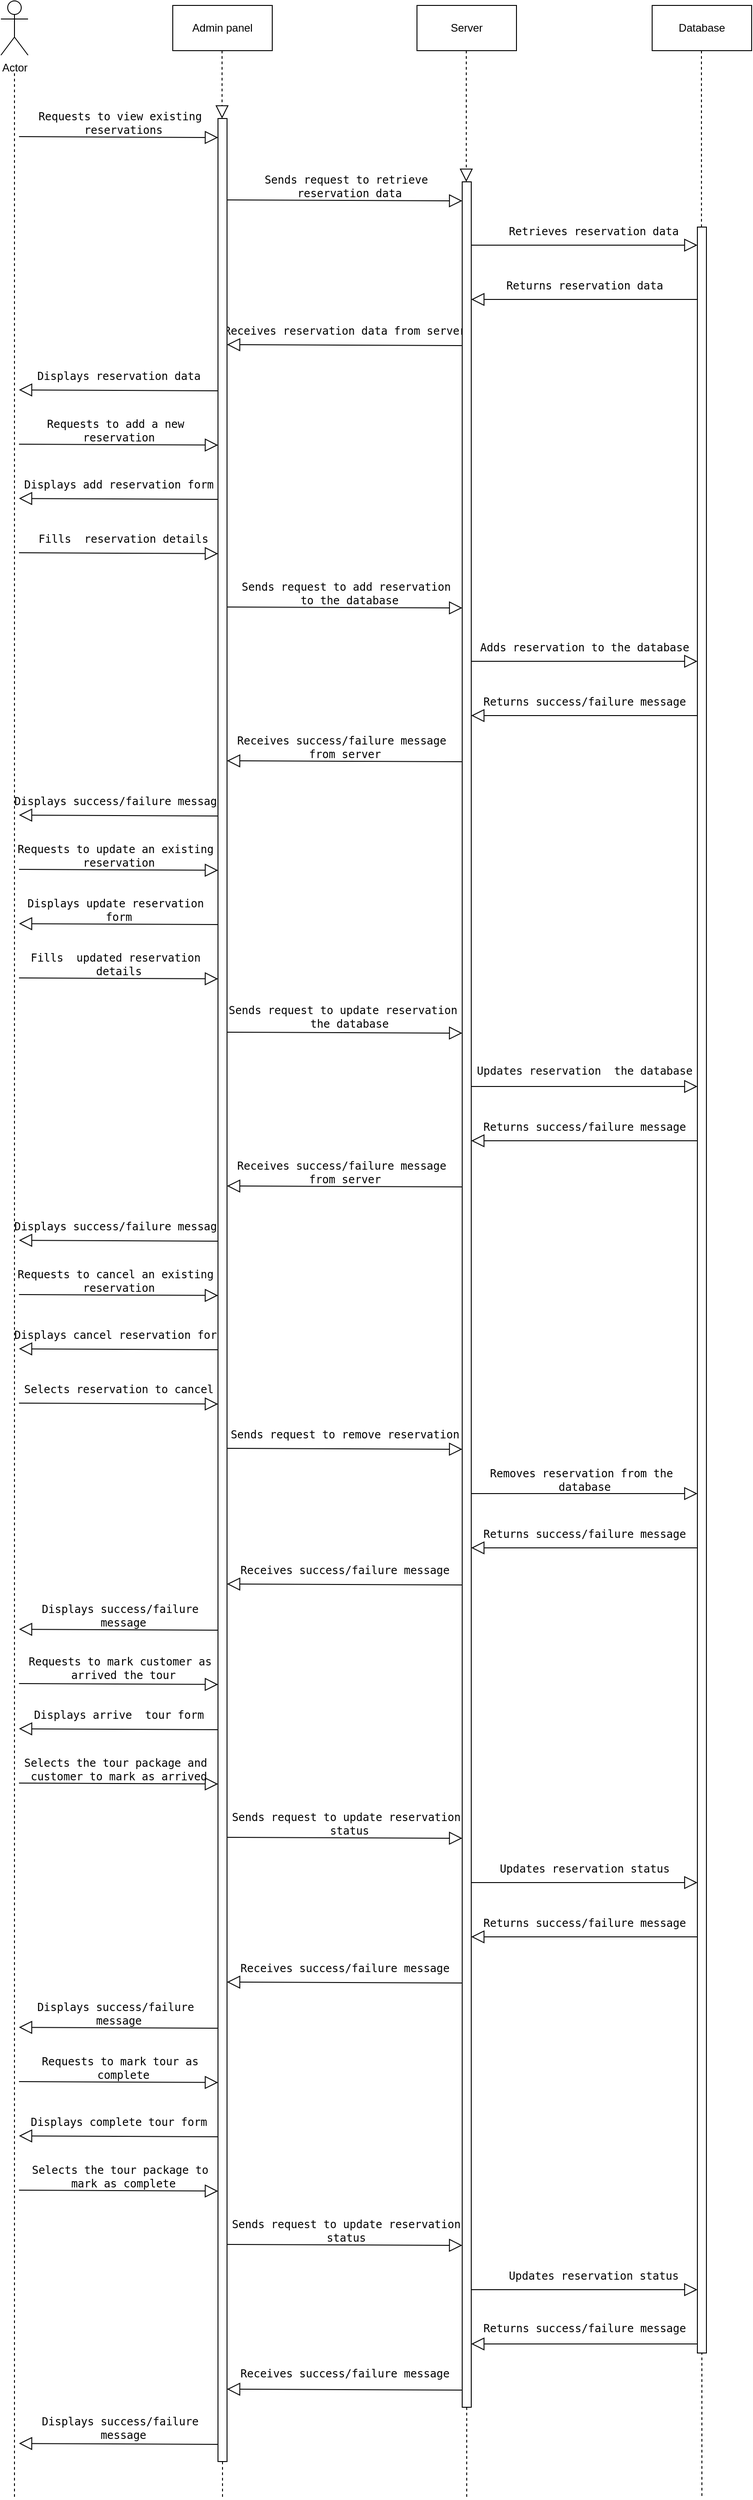 <mxfile version="21.3.0" type="github">
  <diagram name="Page-1" id="wvLXWumKVrcKkqjxwU6J">
    <mxGraphModel dx="954" dy="556" grid="1" gridSize="10" guides="1" tooltips="1" connect="1" arrows="1" fold="1" page="1" pageScale="1" pageWidth="1100" pageHeight="1700" math="0" shadow="0">
      <root>
        <mxCell id="0" />
        <mxCell id="1" parent="0" />
        <mxCell id="BSxhdLfIgos4IuO5vGoB-1" value="Actor" style="shape=umlActor;verticalLabelPosition=bottom;verticalAlign=top;html=1;outlineConnect=0;" vertex="1" parent="1">
          <mxGeometry x="90" y="40" width="30" height="60" as="geometry" />
        </mxCell>
        <mxCell id="BSxhdLfIgos4IuO5vGoB-2" value="Server" style="html=1;whiteSpace=wrap;" vertex="1" parent="1">
          <mxGeometry x="550" y="45" width="110" height="50" as="geometry" />
        </mxCell>
        <mxCell id="BSxhdLfIgos4IuO5vGoB-3" value="Admin panel" style="html=1;whiteSpace=wrap;" vertex="1" parent="1">
          <mxGeometry x="280" y="45" width="110" height="50" as="geometry" />
        </mxCell>
        <mxCell id="BSxhdLfIgos4IuO5vGoB-4" value="Database" style="html=1;whiteSpace=wrap;" vertex="1" parent="1">
          <mxGeometry x="810" y="45" width="110" height="50" as="geometry" />
        </mxCell>
        <mxCell id="BSxhdLfIgos4IuO5vGoB-5" value="" style="endArrow=none;dashed=1;endFill=0;endSize=12;html=1;rounded=0;" edge="1" parent="1">
          <mxGeometry width="160" relative="1" as="geometry">
            <mxPoint x="105" y="120" as="sourcePoint" />
            <mxPoint x="105" y="2800" as="targetPoint" />
          </mxGeometry>
        </mxCell>
        <mxCell id="BSxhdLfIgos4IuO5vGoB-6" value="" style="endArrow=none;dashed=1;endFill=0;endSize=12;html=1;rounded=0;" edge="1" parent="1" source="BSxhdLfIgos4IuO5vGoB-105">
          <mxGeometry width="160" relative="1" as="geometry">
            <mxPoint x="334.5" y="95" as="sourcePoint" />
            <mxPoint x="335" y="2800" as="targetPoint" />
          </mxGeometry>
        </mxCell>
        <mxCell id="BSxhdLfIgos4IuO5vGoB-7" value="" style="endArrow=none;dashed=1;endFill=0;endSize=12;html=1;rounded=0;" edge="1" parent="1" source="BSxhdLfIgos4IuO5vGoB-107">
          <mxGeometry width="160" relative="1" as="geometry">
            <mxPoint x="604.5" y="95" as="sourcePoint" />
            <mxPoint x="605" y="2800" as="targetPoint" />
          </mxGeometry>
        </mxCell>
        <mxCell id="BSxhdLfIgos4IuO5vGoB-8" value="" style="endArrow=none;dashed=1;endFill=0;endSize=12;html=1;rounded=0;" edge="1" parent="1">
          <mxGeometry width="160" relative="1" as="geometry">
            <mxPoint x="864.5" y="95" as="sourcePoint" />
            <mxPoint x="865" y="2800" as="targetPoint" />
          </mxGeometry>
        </mxCell>
        <mxCell id="BSxhdLfIgos4IuO5vGoB-9" value="&lt;pre&gt;&lt;code class=&quot;!whitespace-pre hljs language-shell&quot;&gt;Requests to view existing &lt;br&gt;reservations&lt;/code&gt;&lt;/pre&gt;" style="text;html=1;align=center;verticalAlign=middle;resizable=0;points=[];autosize=1;strokeColor=none;fillColor=none;" vertex="1" parent="1">
          <mxGeometry x="120" y="140" width="210" height="70" as="geometry" />
        </mxCell>
        <mxCell id="BSxhdLfIgos4IuO5vGoB-10" value="&lt;pre&gt;&lt;code class=&quot;!whitespace-pre hljs language-shell&quot;&gt;Sends request to retrieve &lt;br&gt;reservation data&lt;/code&gt;&lt;/pre&gt;" style="text;html=1;align=center;verticalAlign=middle;resizable=0;points=[];autosize=1;strokeColor=none;fillColor=none;" vertex="1" parent="1">
          <mxGeometry x="370" y="210" width="210" height="70" as="geometry" />
        </mxCell>
        <mxCell id="BSxhdLfIgos4IuO5vGoB-11" value="&lt;pre&gt;&lt;code class=&quot;!whitespace-pre hljs language-shell&quot;&gt;Retrieves reservation data&lt;/code&gt;&lt;/pre&gt;" style="text;html=1;align=center;verticalAlign=middle;resizable=0;points=[];autosize=1;strokeColor=none;fillColor=none;" vertex="1" parent="1">
          <mxGeometry x="640" y="270" width="210" height="50" as="geometry" />
        </mxCell>
        <mxCell id="BSxhdLfIgos4IuO5vGoB-12" value="&lt;pre&gt;&lt;code class=&quot;!whitespace-pre hljs language-shell&quot;&gt;Returns reservation data&lt;/code&gt;&lt;/pre&gt;" style="text;html=1;align=center;verticalAlign=middle;resizable=0;points=[];autosize=1;strokeColor=none;fillColor=none;" vertex="1" parent="1">
          <mxGeometry x="640" y="330" width="190" height="50" as="geometry" />
        </mxCell>
        <mxCell id="BSxhdLfIgos4IuO5vGoB-13" value="&lt;pre&gt;&lt;code class=&quot;!whitespace-pre hljs language-shell&quot;&gt;Receives reservation data from server&lt;/code&gt;&lt;/pre&gt;" style="text;html=1;align=center;verticalAlign=middle;resizable=0;points=[];autosize=1;strokeColor=none;fillColor=none;" vertex="1" parent="1">
          <mxGeometry x="330" y="380" width="280" height="50" as="geometry" />
        </mxCell>
        <mxCell id="BSxhdLfIgos4IuO5vGoB-14" value="&lt;pre&gt;&lt;code class=&quot;!whitespace-pre hljs language-shell&quot;&gt;Displays reservation data&lt;/code&gt;&lt;/pre&gt;" style="text;html=1;align=center;verticalAlign=middle;resizable=0;points=[];autosize=1;strokeColor=none;fillColor=none;" vertex="1" parent="1">
          <mxGeometry x="120" y="430" width="200" height="50" as="geometry" />
        </mxCell>
        <mxCell id="BSxhdLfIgos4IuO5vGoB-15" value="&lt;pre&gt;&lt;code class=&quot;!whitespace-pre hljs language-shell&quot;&gt;Requests to add a new &lt;br&gt;reservation&lt;/code&gt;&lt;/pre&gt;" style="text;html=1;align=center;verticalAlign=middle;resizable=0;points=[];autosize=1;strokeColor=none;fillColor=none;" vertex="1" parent="1">
          <mxGeometry x="130" y="480" width="180" height="70" as="geometry" />
        </mxCell>
        <mxCell id="BSxhdLfIgos4IuO5vGoB-16" value="&lt;pre&gt;&lt;code class=&quot;!whitespace-pre hljs language-shell&quot;&gt;Displays add reservation form&lt;/code&gt;&lt;/pre&gt;" style="text;html=1;align=center;verticalAlign=middle;resizable=0;points=[];autosize=1;strokeColor=none;fillColor=none;" vertex="1" parent="1">
          <mxGeometry x="105" y="550" width="230" height="50" as="geometry" />
        </mxCell>
        <mxCell id="BSxhdLfIgos4IuO5vGoB-17" value="&lt;pre&gt;&lt;code class=&quot;!whitespace-pre hljs language-shell&quot;&gt;Fills  reservation details&lt;span class=&quot;bash&quot;&gt;&lt;/span&gt;&lt;/code&gt;&lt;/pre&gt;" style="text;html=1;align=center;verticalAlign=middle;resizable=0;points=[];autosize=1;strokeColor=none;fillColor=none;" vertex="1" parent="1">
          <mxGeometry x="120" y="610" width="210" height="50" as="geometry" />
        </mxCell>
        <mxCell id="BSxhdLfIgos4IuO5vGoB-18" value="&lt;pre&gt;&lt;code class=&quot;!whitespace-pre hljs language-shell&quot;&gt;Sends request to add reservation &lt;br&gt;to the database&lt;/code&gt;&lt;/pre&gt;" style="text;html=1;align=center;verticalAlign=middle;resizable=0;points=[];autosize=1;strokeColor=none;fillColor=none;" vertex="1" parent="1">
          <mxGeometry x="350" y="660" width="250" height="70" as="geometry" />
        </mxCell>
        <mxCell id="BSxhdLfIgos4IuO5vGoB-19" value="&lt;pre&gt;&lt;code class=&quot;!whitespace-pre hljs language-shell&quot;&gt;Adds reservation to the database&lt;/code&gt;&lt;/pre&gt;" style="text;html=1;align=center;verticalAlign=middle;resizable=0;points=[];autosize=1;strokeColor=none;fillColor=none;" vertex="1" parent="1">
          <mxGeometry x="610" y="730" width="250" height="50" as="geometry" />
        </mxCell>
        <mxCell id="BSxhdLfIgos4IuO5vGoB-20" value="&lt;pre&gt;&lt;code class=&quot;!whitespace-pre hljs language-shell&quot;&gt;Returns success/failure message&lt;/code&gt;&lt;/pre&gt;" style="text;html=1;align=center;verticalAlign=middle;resizable=0;points=[];autosize=1;strokeColor=none;fillColor=none;" vertex="1" parent="1">
          <mxGeometry x="615" y="790" width="240" height="50" as="geometry" />
        </mxCell>
        <mxCell id="BSxhdLfIgos4IuO5vGoB-21" value="&lt;pre&gt;&lt;code class=&quot;!whitespace-pre hljs language-shell&quot;&gt;Receives success/failure message &lt;br&gt;from server&lt;/code&gt;&lt;/pre&gt;" style="text;html=1;align=center;verticalAlign=middle;resizable=0;points=[];autosize=1;strokeColor=none;fillColor=none;" vertex="1" parent="1">
          <mxGeometry x="345" y="830" width="250" height="70" as="geometry" />
        </mxCell>
        <mxCell id="BSxhdLfIgos4IuO5vGoB-22" value="&lt;pre&gt;&lt;code class=&quot;!whitespace-pre hljs language-shell&quot;&gt;Displays success/failure message&lt;/code&gt;&lt;/pre&gt;" style="text;html=1;align=center;verticalAlign=middle;resizable=0;points=[];autosize=1;strokeColor=none;fillColor=none;" vertex="1" parent="1">
          <mxGeometry x="95" y="900" width="250" height="50" as="geometry" />
        </mxCell>
        <mxCell id="BSxhdLfIgos4IuO5vGoB-23" value="&lt;pre&gt;&lt;code class=&quot;!whitespace-pre hljs language-shell&quot;&gt;Requests to update an existing &lt;br&gt;reservation&lt;/code&gt;&lt;/pre&gt;" style="text;html=1;align=center;verticalAlign=middle;resizable=0;points=[];autosize=1;strokeColor=none;fillColor=none;" vertex="1" parent="1">
          <mxGeometry x="100" y="950" width="240" height="70" as="geometry" />
        </mxCell>
        <mxCell id="BSxhdLfIgos4IuO5vGoB-24" value="&lt;pre&gt;&lt;code class=&quot;!whitespace-pre hljs language-shell&quot;&gt;Displays update reservation &lt;br&gt;form&lt;/code&gt;&lt;/pre&gt;" style="text;html=1;align=center;verticalAlign=middle;resizable=0;points=[];autosize=1;strokeColor=none;fillColor=none;" vertex="1" parent="1">
          <mxGeometry x="110" y="1010" width="220" height="70" as="geometry" />
        </mxCell>
        <mxCell id="BSxhdLfIgos4IuO5vGoB-25" value="&lt;pre&gt;&lt;code class=&quot;!whitespace-pre hljs language-shell&quot;&gt;Fills  updated reservation &lt;br&gt;details&lt;span class=&quot;bash&quot;&gt;&lt;/span&gt;&lt;/code&gt;&lt;/pre&gt;" style="text;html=1;align=center;verticalAlign=middle;resizable=0;points=[];autosize=1;strokeColor=none;fillColor=none;" vertex="1" parent="1">
          <mxGeometry x="115" y="1070" width="210" height="70" as="geometry" />
        </mxCell>
        <mxCell id="BSxhdLfIgos4IuO5vGoB-26" value="&lt;pre&gt;&lt;code class=&quot;!whitespace-pre hljs language-shell&quot;&gt;Sends request to update reservation  &lt;br&gt;the database&lt;span class=&quot;bash&quot;&gt;&lt;/span&gt;&lt;/code&gt;&lt;/pre&gt;" style="text;html=1;align=center;verticalAlign=middle;resizable=0;points=[];autosize=1;strokeColor=none;fillColor=none;" vertex="1" parent="1">
          <mxGeometry x="335" y="1128" width="280" height="70" as="geometry" />
        </mxCell>
        <mxCell id="BSxhdLfIgos4IuO5vGoB-27" value="&lt;pre&gt;&lt;code class=&quot;!whitespace-pre hljs language-shell&quot;&gt;Updates reservation  the database&lt;span class=&quot;bash&quot;&gt;&lt;/span&gt;&lt;/code&gt;&lt;/pre&gt;" style="text;html=1;align=center;verticalAlign=middle;resizable=0;points=[];autosize=1;strokeColor=none;fillColor=none;" vertex="1" parent="1">
          <mxGeometry x="610" y="1198" width="250" height="50" as="geometry" />
        </mxCell>
        <mxCell id="BSxhdLfIgos4IuO5vGoB-28" value="&lt;pre&gt;&lt;code class=&quot;!whitespace-pre hljs language-shell&quot;&gt;Returns success/failure message&lt;/code&gt;&lt;/pre&gt;" style="text;html=1;align=center;verticalAlign=middle;resizable=0;points=[];autosize=1;strokeColor=none;fillColor=none;" vertex="1" parent="1">
          <mxGeometry x="615" y="1260" width="240" height="50" as="geometry" />
        </mxCell>
        <mxCell id="BSxhdLfIgos4IuO5vGoB-29" value="&lt;pre&gt;&lt;code class=&quot;!whitespace-pre hljs language-shell&quot;&gt;Receives success/failure message &lt;br&gt;from server&lt;/code&gt;&lt;/pre&gt;" style="text;html=1;align=center;verticalAlign=middle;resizable=0;points=[];autosize=1;strokeColor=none;fillColor=none;" vertex="1" parent="1">
          <mxGeometry x="345" y="1300" width="250" height="70" as="geometry" />
        </mxCell>
        <mxCell id="BSxhdLfIgos4IuO5vGoB-30" value="&lt;pre&gt;&lt;code class=&quot;!whitespace-pre hljs language-shell&quot;&gt;Displays success/failure message&lt;/code&gt;&lt;/pre&gt;" style="text;html=1;align=center;verticalAlign=middle;resizable=0;points=[];autosize=1;strokeColor=none;fillColor=none;" vertex="1" parent="1">
          <mxGeometry x="95" y="1370" width="250" height="50" as="geometry" />
        </mxCell>
        <mxCell id="BSxhdLfIgos4IuO5vGoB-31" value="&lt;pre&gt;&lt;code class=&quot;!whitespace-pre hljs language-shell&quot;&gt;Requests to cancel an existing &lt;br&gt;reservation&lt;/code&gt;&lt;/pre&gt;" style="text;html=1;align=center;verticalAlign=middle;resizable=0;points=[];autosize=1;strokeColor=none;fillColor=none;" vertex="1" parent="1">
          <mxGeometry x="100" y="1420" width="240" height="70" as="geometry" />
        </mxCell>
        <mxCell id="BSxhdLfIgos4IuO5vGoB-32" value="&lt;pre&gt;&lt;code class=&quot;!whitespace-pre hljs language-shell&quot;&gt;Displays cancel reservation form&lt;/code&gt;&lt;/pre&gt;" style="text;html=1;align=center;verticalAlign=middle;resizable=0;points=[];autosize=1;strokeColor=none;fillColor=none;" vertex="1" parent="1">
          <mxGeometry x="95" y="1490" width="250" height="50" as="geometry" />
        </mxCell>
        <mxCell id="BSxhdLfIgos4IuO5vGoB-33" value="&lt;pre&gt;&lt;code class=&quot;!whitespace-pre hljs language-shell&quot;&gt;Selects reservation to cancel&lt;/code&gt;&lt;/pre&gt;" style="text;html=1;align=center;verticalAlign=middle;resizable=0;points=[];autosize=1;strokeColor=none;fillColor=none;" vertex="1" parent="1">
          <mxGeometry x="105" y="1550" width="230" height="50" as="geometry" />
        </mxCell>
        <mxCell id="BSxhdLfIgos4IuO5vGoB-34" value="&lt;pre&gt;&lt;code class=&quot;!whitespace-pre hljs language-shell&quot;&gt;Sends request to remove reservation&lt;br&gt;&lt;/code&gt;&lt;/pre&gt;" style="text;html=1;align=center;verticalAlign=middle;resizable=0;points=[];autosize=1;strokeColor=none;fillColor=none;" vertex="1" parent="1">
          <mxGeometry x="335" y="1600" width="270" height="50" as="geometry" />
        </mxCell>
        <mxCell id="BSxhdLfIgos4IuO5vGoB-35" value="&lt;pre&gt;&lt;code class=&quot;!whitespace-pre hljs language-shell&quot;&gt;Removes reservation from the &lt;br&gt;database&lt;/code&gt;&lt;/pre&gt;" style="text;html=1;align=center;verticalAlign=middle;resizable=0;points=[];autosize=1;strokeColor=none;fillColor=none;" vertex="1" parent="1">
          <mxGeometry x="620" y="1640" width="230" height="70" as="geometry" />
        </mxCell>
        <mxCell id="BSxhdLfIgos4IuO5vGoB-36" value="&lt;pre&gt;&lt;code class=&quot;!whitespace-pre hljs language-shell&quot;&gt;Returns success/failure message&lt;/code&gt;&lt;/pre&gt;" style="text;html=1;align=center;verticalAlign=middle;resizable=0;points=[];autosize=1;strokeColor=none;fillColor=none;" vertex="1" parent="1">
          <mxGeometry x="615" y="1710" width="240" height="50" as="geometry" />
        </mxCell>
        <mxCell id="BSxhdLfIgos4IuO5vGoB-37" value="&lt;pre&gt;&lt;code class=&quot;!whitespace-pre hljs language-shell&quot;&gt;Receives success/failure message&lt;/code&gt;&lt;/pre&gt;" style="text;html=1;align=center;verticalAlign=middle;resizable=0;points=[];autosize=1;strokeColor=none;fillColor=none;" vertex="1" parent="1">
          <mxGeometry x="345" y="1750" width="250" height="50" as="geometry" />
        </mxCell>
        <mxCell id="BSxhdLfIgos4IuO5vGoB-38" value="&lt;pre&gt;&lt;code class=&quot;!whitespace-pre hljs language-shell&quot;&gt;Displays success/failure &lt;br&gt;message&lt;/code&gt;&lt;/pre&gt;" style="text;html=1;align=center;verticalAlign=middle;resizable=0;points=[];autosize=1;strokeColor=none;fillColor=none;" vertex="1" parent="1">
          <mxGeometry x="125" y="1790" width="200" height="70" as="geometry" />
        </mxCell>
        <mxCell id="BSxhdLfIgos4IuO5vGoB-39" value="&lt;pre&gt;&lt;code class=&quot;!whitespace-pre hljs language-shell&quot;&gt;Requests to mark customer as &lt;br&gt;arrived the tour&lt;span class=&quot;bash&quot;&gt;&lt;/span&gt;&lt;/code&gt;&lt;/pre&gt;" style="text;html=1;align=center;verticalAlign=middle;resizable=0;points=[];autosize=1;strokeColor=none;fillColor=none;" vertex="1" parent="1">
          <mxGeometry x="110" y="1848" width="230" height="70" as="geometry" />
        </mxCell>
        <mxCell id="BSxhdLfIgos4IuO5vGoB-40" value="&lt;pre&gt;&lt;code class=&quot;!whitespace-pre hljs language-shell&quot;&gt;Displays arrive  tour form&lt;span class=&quot;bash&quot;&gt;&lt;/span&gt;&lt;/code&gt;&lt;/pre&gt;" style="text;html=1;align=center;verticalAlign=middle;resizable=0;points=[];autosize=1;strokeColor=none;fillColor=none;" vertex="1" parent="1">
          <mxGeometry x="115" y="1910" width="210" height="50" as="geometry" />
        </mxCell>
        <mxCell id="BSxhdLfIgos4IuO5vGoB-41" value="&lt;pre&gt;&lt;code class=&quot;!whitespace-pre hljs language-shell&quot;&gt;Selects the tour package and &lt;br&gt;customer to mark as arrived&lt;/code&gt;&lt;/pre&gt;" style="text;html=1;align=center;verticalAlign=middle;resizable=0;points=[];autosize=1;strokeColor=none;fillColor=none;" vertex="1" parent="1">
          <mxGeometry x="105" y="1960" width="230" height="70" as="geometry" />
        </mxCell>
        <mxCell id="BSxhdLfIgos4IuO5vGoB-44" value="&lt;pre&gt;&lt;code class=&quot;!whitespace-pre hljs language-shell&quot;&gt;Sends request to update reservation &lt;br&gt;status&lt;/code&gt;&lt;/pre&gt;" style="text;html=1;align=center;verticalAlign=middle;resizable=0;points=[];autosize=1;strokeColor=none;fillColor=none;" vertex="1" parent="1">
          <mxGeometry x="335" y="2020" width="280" height="70" as="geometry" />
        </mxCell>
        <mxCell id="BSxhdLfIgos4IuO5vGoB-45" value="&lt;pre&gt;&lt;code class=&quot;!whitespace-pre hljs language-shell&quot;&gt;Updates reservation status&lt;span class=&quot;bash&quot;&gt;&lt;/span&gt;&lt;/code&gt;&lt;/pre&gt;" style="text;html=1;align=center;verticalAlign=middle;resizable=0;points=[];autosize=1;strokeColor=none;fillColor=none;" vertex="1" parent="1">
          <mxGeometry x="630" y="2080" width="210" height="50" as="geometry" />
        </mxCell>
        <mxCell id="BSxhdLfIgos4IuO5vGoB-46" value="&lt;pre&gt;&lt;code class=&quot;!whitespace-pre hljs language-shell&quot;&gt;Returns success/failure message&lt;/code&gt;&lt;/pre&gt;" style="text;html=1;align=center;verticalAlign=middle;resizable=0;points=[];autosize=1;strokeColor=none;fillColor=none;" vertex="1" parent="1">
          <mxGeometry x="615" y="2140" width="240" height="50" as="geometry" />
        </mxCell>
        <mxCell id="BSxhdLfIgos4IuO5vGoB-47" value="&lt;pre&gt;&lt;code class=&quot;!whitespace-pre hljs language-shell&quot;&gt;Receives success/failure message&lt;/code&gt;&lt;/pre&gt;" style="text;html=1;align=center;verticalAlign=middle;resizable=0;points=[];autosize=1;strokeColor=none;fillColor=none;" vertex="1" parent="1">
          <mxGeometry x="345" y="2190" width="250" height="50" as="geometry" />
        </mxCell>
        <mxCell id="BSxhdLfIgos4IuO5vGoB-48" value="&lt;pre&gt;&lt;code class=&quot;!whitespace-pre hljs language-shell&quot;&gt;Displays success/failure &lt;br&gt;message&lt;/code&gt;&lt;/pre&gt;" style="text;html=1;align=center;verticalAlign=middle;resizable=0;points=[];autosize=1;strokeColor=none;fillColor=none;" vertex="1" parent="1">
          <mxGeometry x="120" y="2230" width="200" height="70" as="geometry" />
        </mxCell>
        <mxCell id="BSxhdLfIgos4IuO5vGoB-49" value="&lt;pre&gt;&lt;code class=&quot;!whitespace-pre hljs language-shell&quot;&gt;Requests to mark tour as &lt;br&gt;complete&lt;/code&gt;&lt;/pre&gt;" style="text;html=1;align=center;verticalAlign=middle;resizable=0;points=[];autosize=1;strokeColor=none;fillColor=none;" vertex="1" parent="1">
          <mxGeometry x="125" y="2290" width="200" height="70" as="geometry" />
        </mxCell>
        <mxCell id="BSxhdLfIgos4IuO5vGoB-50" value="&lt;pre&gt;&lt;code class=&quot;!whitespace-pre hljs language-shell&quot;&gt;Displays complete tour form&lt;/code&gt;&lt;/pre&gt;" style="text;html=1;align=center;verticalAlign=middle;resizable=0;points=[];autosize=1;strokeColor=none;fillColor=none;" vertex="1" parent="1">
          <mxGeometry x="115" y="2360" width="210" height="50" as="geometry" />
        </mxCell>
        <mxCell id="BSxhdLfIgos4IuO5vGoB-51" value="&lt;pre&gt;&lt;code class=&quot;!whitespace-pre hljs language-shell&quot;&gt;Selects the tour package to &lt;br&gt;mark as complete&lt;/code&gt;&lt;/pre&gt;" style="text;html=1;align=center;verticalAlign=middle;resizable=0;points=[];autosize=1;strokeColor=none;fillColor=none;" vertex="1" parent="1">
          <mxGeometry x="115" y="2410" width="220" height="70" as="geometry" />
        </mxCell>
        <mxCell id="BSxhdLfIgos4IuO5vGoB-52" value="&lt;pre&gt;&lt;code class=&quot;!whitespace-pre hljs language-shell&quot;&gt;Sends request to update reservation &lt;br&gt;status &lt;span class=&quot;bash&quot;&gt;&lt;/span&gt;&lt;/code&gt;&lt;/pre&gt;" style="text;html=1;align=center;verticalAlign=middle;resizable=0;points=[];autosize=1;strokeColor=none;fillColor=none;" vertex="1" parent="1">
          <mxGeometry x="335" y="2470" width="280" height="70" as="geometry" />
        </mxCell>
        <mxCell id="BSxhdLfIgos4IuO5vGoB-53" value="&lt;pre&gt;&lt;code class=&quot;!whitespace-pre hljs language-shell&quot;&gt;Updates reservation status&lt;/code&gt;&lt;/pre&gt;" style="text;html=1;align=center;verticalAlign=middle;resizable=0;points=[];autosize=1;strokeColor=none;fillColor=none;" vertex="1" parent="1">
          <mxGeometry x="640" y="2530" width="210" height="50" as="geometry" />
        </mxCell>
        <mxCell id="BSxhdLfIgos4IuO5vGoB-54" value="&lt;pre&gt;&lt;code class=&quot;!whitespace-pre hljs language-shell&quot;&gt;Returns success/failure message&lt;/code&gt;&lt;/pre&gt;" style="text;html=1;align=center;verticalAlign=middle;resizable=0;points=[];autosize=1;strokeColor=none;fillColor=none;" vertex="1" parent="1">
          <mxGeometry x="615" y="2588" width="240" height="50" as="geometry" />
        </mxCell>
        <mxCell id="BSxhdLfIgos4IuO5vGoB-55" value="&lt;pre&gt;&lt;code class=&quot;!whitespace-pre hljs language-shell&quot;&gt;Receives success/failure message&lt;/code&gt;&lt;/pre&gt;" style="text;html=1;align=center;verticalAlign=middle;resizable=0;points=[];autosize=1;strokeColor=none;fillColor=none;" vertex="1" parent="1">
          <mxGeometry x="345" y="2638" width="250" height="50" as="geometry" />
        </mxCell>
        <mxCell id="BSxhdLfIgos4IuO5vGoB-56" value="&lt;pre&gt;&lt;code class=&quot;!whitespace-pre hljs language-shell&quot;&gt;Displays success/failure &lt;br&gt;message&lt;/code&gt;&lt;/pre&gt;" style="text;html=1;align=center;verticalAlign=middle;resizable=0;points=[];autosize=1;strokeColor=none;fillColor=none;" vertex="1" parent="1">
          <mxGeometry x="125" y="2688" width="200" height="70" as="geometry" />
        </mxCell>
        <mxCell id="BSxhdLfIgos4IuO5vGoB-57" value="" style="endArrow=block;endFill=0;endSize=12;html=1;rounded=0;entryX=1;entryY=0.729;entryDx=0;entryDy=0;entryPerimeter=0;" edge="1" parent="1" target="BSxhdLfIgos4IuO5vGoB-9">
          <mxGeometry width="160" relative="1" as="geometry">
            <mxPoint x="110" y="190" as="sourcePoint" />
            <mxPoint x="270" y="190" as="targetPoint" />
          </mxGeometry>
        </mxCell>
        <mxCell id="BSxhdLfIgos4IuO5vGoB-58" value="" style="endArrow=block;endFill=0;endSize=12;html=1;rounded=0;entryX=1;entryY=0.729;entryDx=0;entryDy=0;entryPerimeter=0;" edge="1" parent="1">
          <mxGeometry width="160" relative="1" as="geometry">
            <mxPoint x="330" y="471" as="sourcePoint" />
            <mxPoint x="110" y="470" as="targetPoint" />
          </mxGeometry>
        </mxCell>
        <mxCell id="BSxhdLfIgos4IuO5vGoB-60" value="" style="endArrow=block;endFill=0;endSize=12;html=1;rounded=0;entryX=1;entryY=0.729;entryDx=0;entryDy=0;entryPerimeter=0;" edge="1" parent="1">
          <mxGeometry width="160" relative="1" as="geometry">
            <mxPoint x="110" y="530" as="sourcePoint" />
            <mxPoint x="330" y="531" as="targetPoint" />
          </mxGeometry>
        </mxCell>
        <mxCell id="BSxhdLfIgos4IuO5vGoB-61" value="" style="endArrow=block;endFill=0;endSize=12;html=1;rounded=0;entryX=1;entryY=0.729;entryDx=0;entryDy=0;entryPerimeter=0;" edge="1" parent="1">
          <mxGeometry width="160" relative="1" as="geometry">
            <mxPoint x="330" y="591" as="sourcePoint" />
            <mxPoint x="110" y="590" as="targetPoint" />
          </mxGeometry>
        </mxCell>
        <mxCell id="BSxhdLfIgos4IuO5vGoB-62" value="" style="endArrow=block;endFill=0;endSize=12;html=1;rounded=0;entryX=1;entryY=0.729;entryDx=0;entryDy=0;entryPerimeter=0;" edge="1" parent="1">
          <mxGeometry width="160" relative="1" as="geometry">
            <mxPoint x="110" y="650" as="sourcePoint" />
            <mxPoint x="330" y="651" as="targetPoint" />
          </mxGeometry>
        </mxCell>
        <mxCell id="BSxhdLfIgos4IuO5vGoB-63" value="" style="endArrow=block;endFill=0;endSize=12;html=1;rounded=0;entryX=1;entryY=0.729;entryDx=0;entryDy=0;entryPerimeter=0;" edge="1" parent="1">
          <mxGeometry width="160" relative="1" as="geometry">
            <mxPoint x="330" y="941" as="sourcePoint" />
            <mxPoint x="110" y="940" as="targetPoint" />
          </mxGeometry>
        </mxCell>
        <mxCell id="BSxhdLfIgos4IuO5vGoB-64" value="" style="endArrow=block;endFill=0;endSize=12;html=1;rounded=0;entryX=1;entryY=0.729;entryDx=0;entryDy=0;entryPerimeter=0;" edge="1" parent="1">
          <mxGeometry width="160" relative="1" as="geometry">
            <mxPoint x="110" y="1000" as="sourcePoint" />
            <mxPoint x="330" y="1001" as="targetPoint" />
          </mxGeometry>
        </mxCell>
        <mxCell id="BSxhdLfIgos4IuO5vGoB-65" value="" style="endArrow=block;endFill=0;endSize=12;html=1;rounded=0;entryX=1;entryY=0.729;entryDx=0;entryDy=0;entryPerimeter=0;" edge="1" parent="1">
          <mxGeometry width="160" relative="1" as="geometry">
            <mxPoint x="330" y="1061" as="sourcePoint" />
            <mxPoint x="110" y="1060" as="targetPoint" />
          </mxGeometry>
        </mxCell>
        <mxCell id="BSxhdLfIgos4IuO5vGoB-66" value="" style="endArrow=block;endFill=0;endSize=12;html=1;rounded=0;entryX=1;entryY=0.729;entryDx=0;entryDy=0;entryPerimeter=0;" edge="1" parent="1">
          <mxGeometry width="160" relative="1" as="geometry">
            <mxPoint x="110" y="1120" as="sourcePoint" />
            <mxPoint x="330" y="1121" as="targetPoint" />
          </mxGeometry>
        </mxCell>
        <mxCell id="BSxhdLfIgos4IuO5vGoB-68" value="" style="endArrow=block;endFill=0;endSize=12;html=1;rounded=0;entryX=1;entryY=0.729;entryDx=0;entryDy=0;entryPerimeter=0;" edge="1" parent="1">
          <mxGeometry width="160" relative="1" as="geometry">
            <mxPoint x="330" y="1411" as="sourcePoint" />
            <mxPoint x="110" y="1410" as="targetPoint" />
          </mxGeometry>
        </mxCell>
        <mxCell id="BSxhdLfIgos4IuO5vGoB-69" value="" style="endArrow=block;endFill=0;endSize=12;html=1;rounded=0;entryX=1;entryY=0.729;entryDx=0;entryDy=0;entryPerimeter=0;" edge="1" parent="1">
          <mxGeometry width="160" relative="1" as="geometry">
            <mxPoint x="110" y="1470" as="sourcePoint" />
            <mxPoint x="330" y="1471" as="targetPoint" />
          </mxGeometry>
        </mxCell>
        <mxCell id="BSxhdLfIgos4IuO5vGoB-70" value="" style="endArrow=block;endFill=0;endSize=12;html=1;rounded=0;entryX=1;entryY=0.729;entryDx=0;entryDy=0;entryPerimeter=0;" edge="1" parent="1">
          <mxGeometry width="160" relative="1" as="geometry">
            <mxPoint x="330" y="1531" as="sourcePoint" />
            <mxPoint x="110" y="1530" as="targetPoint" />
          </mxGeometry>
        </mxCell>
        <mxCell id="BSxhdLfIgos4IuO5vGoB-71" value="" style="endArrow=block;endFill=0;endSize=12;html=1;rounded=0;entryX=1;entryY=0.729;entryDx=0;entryDy=0;entryPerimeter=0;" edge="1" parent="1">
          <mxGeometry width="160" relative="1" as="geometry">
            <mxPoint x="110" y="1590" as="sourcePoint" />
            <mxPoint x="330" y="1591" as="targetPoint" />
          </mxGeometry>
        </mxCell>
        <mxCell id="BSxhdLfIgos4IuO5vGoB-72" value="" style="endArrow=block;endFill=0;endSize=12;html=1;rounded=0;entryX=1;entryY=0.729;entryDx=0;entryDy=0;entryPerimeter=0;" edge="1" parent="1">
          <mxGeometry width="160" relative="1" as="geometry">
            <mxPoint x="330" y="1841" as="sourcePoint" />
            <mxPoint x="110" y="1840" as="targetPoint" />
          </mxGeometry>
        </mxCell>
        <mxCell id="BSxhdLfIgos4IuO5vGoB-73" value="" style="endArrow=block;endFill=0;endSize=12;html=1;rounded=0;entryX=1;entryY=0.729;entryDx=0;entryDy=0;entryPerimeter=0;" edge="1" parent="1">
          <mxGeometry width="160" relative="1" as="geometry">
            <mxPoint x="110" y="1900" as="sourcePoint" />
            <mxPoint x="330" y="1901" as="targetPoint" />
          </mxGeometry>
        </mxCell>
        <mxCell id="BSxhdLfIgos4IuO5vGoB-74" value="" style="endArrow=block;endFill=0;endSize=12;html=1;rounded=0;entryX=1;entryY=0.729;entryDx=0;entryDy=0;entryPerimeter=0;" edge="1" parent="1">
          <mxGeometry width="160" relative="1" as="geometry">
            <mxPoint x="330" y="1951" as="sourcePoint" />
            <mxPoint x="110" y="1950" as="targetPoint" />
          </mxGeometry>
        </mxCell>
        <mxCell id="BSxhdLfIgos4IuO5vGoB-75" value="" style="endArrow=block;endFill=0;endSize=12;html=1;rounded=0;entryX=1;entryY=0.729;entryDx=0;entryDy=0;entryPerimeter=0;" edge="1" parent="1">
          <mxGeometry width="160" relative="1" as="geometry">
            <mxPoint x="110" y="2010" as="sourcePoint" />
            <mxPoint x="330" y="2011" as="targetPoint" />
          </mxGeometry>
        </mxCell>
        <mxCell id="BSxhdLfIgos4IuO5vGoB-76" value="" style="endArrow=block;endFill=0;endSize=12;html=1;rounded=0;entryX=1;entryY=0.729;entryDx=0;entryDy=0;entryPerimeter=0;" edge="1" parent="1">
          <mxGeometry width="160" relative="1" as="geometry">
            <mxPoint x="330" y="2281" as="sourcePoint" />
            <mxPoint x="110" y="2280" as="targetPoint" />
          </mxGeometry>
        </mxCell>
        <mxCell id="BSxhdLfIgos4IuO5vGoB-77" value="" style="endArrow=block;endFill=0;endSize=12;html=1;rounded=0;entryX=1;entryY=0.729;entryDx=0;entryDy=0;entryPerimeter=0;" edge="1" parent="1">
          <mxGeometry width="160" relative="1" as="geometry">
            <mxPoint x="110" y="2340" as="sourcePoint" />
            <mxPoint x="330" y="2341" as="targetPoint" />
          </mxGeometry>
        </mxCell>
        <mxCell id="BSxhdLfIgos4IuO5vGoB-78" value="" style="endArrow=block;endFill=0;endSize=12;html=1;rounded=0;entryX=1;entryY=0.729;entryDx=0;entryDy=0;entryPerimeter=0;" edge="1" parent="1">
          <mxGeometry width="160" relative="1" as="geometry">
            <mxPoint x="330" y="2401" as="sourcePoint" />
            <mxPoint x="110" y="2400" as="targetPoint" />
          </mxGeometry>
        </mxCell>
        <mxCell id="BSxhdLfIgos4IuO5vGoB-79" value="" style="endArrow=block;endFill=0;endSize=12;html=1;rounded=0;entryX=1;entryY=0.729;entryDx=0;entryDy=0;entryPerimeter=0;" edge="1" parent="1">
          <mxGeometry width="160" relative="1" as="geometry">
            <mxPoint x="110" y="2460" as="sourcePoint" />
            <mxPoint x="330" y="2461" as="targetPoint" />
          </mxGeometry>
        </mxCell>
        <mxCell id="BSxhdLfIgos4IuO5vGoB-80" value="" style="endArrow=block;endFill=0;endSize=12;html=1;rounded=0;entryX=1;entryY=0.729;entryDx=0;entryDy=0;entryPerimeter=0;" edge="1" parent="1">
          <mxGeometry width="160" relative="1" as="geometry">
            <mxPoint x="330" y="2741" as="sourcePoint" />
            <mxPoint x="110" y="2740" as="targetPoint" />
          </mxGeometry>
        </mxCell>
        <mxCell id="BSxhdLfIgos4IuO5vGoB-81" value="" style="endArrow=block;endFill=0;endSize=12;html=1;rounded=0;" edge="1" parent="1">
          <mxGeometry width="160" relative="1" as="geometry">
            <mxPoint x="340" y="260" as="sourcePoint" />
            <mxPoint x="600" y="261" as="targetPoint" />
          </mxGeometry>
        </mxCell>
        <mxCell id="BSxhdLfIgos4IuO5vGoB-82" value="" style="endArrow=block;endFill=0;endSize=12;html=1;rounded=0;" edge="1" parent="1">
          <mxGeometry width="160" relative="1" as="geometry">
            <mxPoint x="600" y="421" as="sourcePoint" />
            <mxPoint x="340" y="420" as="targetPoint" />
          </mxGeometry>
        </mxCell>
        <mxCell id="BSxhdLfIgos4IuO5vGoB-83" value="" style="endArrow=block;endFill=0;endSize=12;html=1;rounded=0;" edge="1" parent="1">
          <mxGeometry width="160" relative="1" as="geometry">
            <mxPoint x="340" y="710" as="sourcePoint" />
            <mxPoint x="600" y="711" as="targetPoint" />
          </mxGeometry>
        </mxCell>
        <mxCell id="BSxhdLfIgos4IuO5vGoB-84" value="" style="endArrow=block;endFill=0;endSize=12;html=1;rounded=0;" edge="1" parent="1">
          <mxGeometry width="160" relative="1" as="geometry">
            <mxPoint x="600" y="881" as="sourcePoint" />
            <mxPoint x="340" y="880" as="targetPoint" />
          </mxGeometry>
        </mxCell>
        <mxCell id="BSxhdLfIgos4IuO5vGoB-85" value="" style="endArrow=block;endFill=0;endSize=12;html=1;rounded=0;" edge="1" parent="1">
          <mxGeometry width="160" relative="1" as="geometry">
            <mxPoint x="340" y="1180" as="sourcePoint" />
            <mxPoint x="600" y="1181" as="targetPoint" />
          </mxGeometry>
        </mxCell>
        <mxCell id="BSxhdLfIgos4IuO5vGoB-86" value="" style="endArrow=block;endFill=0;endSize=12;html=1;rounded=0;" edge="1" parent="1">
          <mxGeometry width="160" relative="1" as="geometry">
            <mxPoint x="600" y="1351" as="sourcePoint" />
            <mxPoint x="340" y="1350" as="targetPoint" />
          </mxGeometry>
        </mxCell>
        <mxCell id="BSxhdLfIgos4IuO5vGoB-87" value="" style="endArrow=block;endFill=0;endSize=12;html=1;rounded=0;" edge="1" parent="1">
          <mxGeometry width="160" relative="1" as="geometry">
            <mxPoint x="340" y="1640" as="sourcePoint" />
            <mxPoint x="600" y="1641" as="targetPoint" />
          </mxGeometry>
        </mxCell>
        <mxCell id="BSxhdLfIgos4IuO5vGoB-88" value="" style="endArrow=block;endFill=0;endSize=12;html=1;rounded=0;" edge="1" parent="1">
          <mxGeometry width="160" relative="1" as="geometry">
            <mxPoint x="600" y="1791" as="sourcePoint" />
            <mxPoint x="340" y="1790" as="targetPoint" />
          </mxGeometry>
        </mxCell>
        <mxCell id="BSxhdLfIgos4IuO5vGoB-89" value="" style="endArrow=block;endFill=0;endSize=12;html=1;rounded=0;" edge="1" parent="1">
          <mxGeometry width="160" relative="1" as="geometry">
            <mxPoint x="340" y="2070" as="sourcePoint" />
            <mxPoint x="600" y="2071" as="targetPoint" />
          </mxGeometry>
        </mxCell>
        <mxCell id="BSxhdLfIgos4IuO5vGoB-90" value="" style="endArrow=block;endFill=0;endSize=12;html=1;rounded=0;" edge="1" parent="1">
          <mxGeometry width="160" relative="1" as="geometry">
            <mxPoint x="600" y="2231" as="sourcePoint" />
            <mxPoint x="340" y="2230" as="targetPoint" />
          </mxGeometry>
        </mxCell>
        <mxCell id="BSxhdLfIgos4IuO5vGoB-91" value="" style="endArrow=block;endFill=0;endSize=12;html=1;rounded=0;" edge="1" parent="1">
          <mxGeometry width="160" relative="1" as="geometry">
            <mxPoint x="340" y="2520" as="sourcePoint" />
            <mxPoint x="600" y="2521" as="targetPoint" />
          </mxGeometry>
        </mxCell>
        <mxCell id="BSxhdLfIgos4IuO5vGoB-92" value="" style="endArrow=block;endFill=0;endSize=12;html=1;rounded=0;" edge="1" parent="1">
          <mxGeometry width="160" relative="1" as="geometry">
            <mxPoint x="600" y="2681" as="sourcePoint" />
            <mxPoint x="340" y="2680" as="targetPoint" />
          </mxGeometry>
        </mxCell>
        <mxCell id="BSxhdLfIgos4IuO5vGoB-93" value="" style="endArrow=block;endFill=0;endSize=12;html=1;rounded=0;" edge="1" parent="1">
          <mxGeometry width="160" relative="1" as="geometry">
            <mxPoint x="610" y="310" as="sourcePoint" />
            <mxPoint x="860" y="310" as="targetPoint" />
          </mxGeometry>
        </mxCell>
        <mxCell id="BSxhdLfIgos4IuO5vGoB-94" value="" style="endArrow=block;endFill=0;endSize=12;html=1;rounded=0;" edge="1" parent="1">
          <mxGeometry width="160" relative="1" as="geometry">
            <mxPoint x="860" y="370" as="sourcePoint" />
            <mxPoint x="610" y="370" as="targetPoint" />
          </mxGeometry>
        </mxCell>
        <mxCell id="BSxhdLfIgos4IuO5vGoB-95" value="" style="endArrow=block;endFill=0;endSize=12;html=1;rounded=0;" edge="1" parent="1">
          <mxGeometry width="160" relative="1" as="geometry">
            <mxPoint x="610" y="770" as="sourcePoint" />
            <mxPoint x="860" y="770" as="targetPoint" />
          </mxGeometry>
        </mxCell>
        <mxCell id="BSxhdLfIgos4IuO5vGoB-96" value="" style="endArrow=block;endFill=0;endSize=12;html=1;rounded=0;" edge="1" parent="1">
          <mxGeometry width="160" relative="1" as="geometry">
            <mxPoint x="860" y="830" as="sourcePoint" />
            <mxPoint x="610" y="830" as="targetPoint" />
          </mxGeometry>
        </mxCell>
        <mxCell id="BSxhdLfIgos4IuO5vGoB-97" value="" style="endArrow=block;endFill=0;endSize=12;html=1;rounded=0;" edge="1" parent="1">
          <mxGeometry width="160" relative="1" as="geometry">
            <mxPoint x="610" y="1240" as="sourcePoint" />
            <mxPoint x="860" y="1240" as="targetPoint" />
          </mxGeometry>
        </mxCell>
        <mxCell id="BSxhdLfIgos4IuO5vGoB-98" value="" style="endArrow=block;endFill=0;endSize=12;html=1;rounded=0;" edge="1" parent="1">
          <mxGeometry width="160" relative="1" as="geometry">
            <mxPoint x="860" y="1300" as="sourcePoint" />
            <mxPoint x="610" y="1300" as="targetPoint" />
          </mxGeometry>
        </mxCell>
        <mxCell id="BSxhdLfIgos4IuO5vGoB-99" value="" style="endArrow=block;endFill=0;endSize=12;html=1;rounded=0;" edge="1" parent="1">
          <mxGeometry width="160" relative="1" as="geometry">
            <mxPoint x="610" y="1690" as="sourcePoint" />
            <mxPoint x="860" y="1690" as="targetPoint" />
          </mxGeometry>
        </mxCell>
        <mxCell id="BSxhdLfIgos4IuO5vGoB-100" value="" style="endArrow=block;endFill=0;endSize=12;html=1;rounded=0;" edge="1" parent="1">
          <mxGeometry width="160" relative="1" as="geometry">
            <mxPoint x="860" y="1750" as="sourcePoint" />
            <mxPoint x="610" y="1750" as="targetPoint" />
          </mxGeometry>
        </mxCell>
        <mxCell id="BSxhdLfIgos4IuO5vGoB-101" value="" style="endArrow=block;endFill=0;endSize=12;html=1;rounded=0;" edge="1" parent="1">
          <mxGeometry width="160" relative="1" as="geometry">
            <mxPoint x="610" y="2120" as="sourcePoint" />
            <mxPoint x="860" y="2120" as="targetPoint" />
          </mxGeometry>
        </mxCell>
        <mxCell id="BSxhdLfIgos4IuO5vGoB-102" value="" style="endArrow=block;endFill=0;endSize=12;html=1;rounded=0;" edge="1" parent="1">
          <mxGeometry width="160" relative="1" as="geometry">
            <mxPoint x="860" y="2180" as="sourcePoint" />
            <mxPoint x="610" y="2180" as="targetPoint" />
          </mxGeometry>
        </mxCell>
        <mxCell id="BSxhdLfIgos4IuO5vGoB-103" value="" style="endArrow=block;endFill=0;endSize=12;html=1;rounded=0;" edge="1" parent="1">
          <mxGeometry width="160" relative="1" as="geometry">
            <mxPoint x="610" y="2570" as="sourcePoint" />
            <mxPoint x="860" y="2570" as="targetPoint" />
          </mxGeometry>
        </mxCell>
        <mxCell id="BSxhdLfIgos4IuO5vGoB-104" value="" style="endArrow=block;endFill=0;endSize=12;html=1;rounded=0;" edge="1" parent="1">
          <mxGeometry width="160" relative="1" as="geometry">
            <mxPoint x="860" y="2630" as="sourcePoint" />
            <mxPoint x="610" y="2630" as="targetPoint" />
          </mxGeometry>
        </mxCell>
        <mxCell id="BSxhdLfIgos4IuO5vGoB-106" value="" style="endArrow=block;dashed=1;endFill=0;endSize=12;html=1;rounded=0;" edge="1" parent="1" target="BSxhdLfIgos4IuO5vGoB-105">
          <mxGeometry width="160" relative="1" as="geometry">
            <mxPoint x="334.5" y="95" as="sourcePoint" />
            <mxPoint x="335" y="2800" as="targetPoint" />
          </mxGeometry>
        </mxCell>
        <mxCell id="BSxhdLfIgos4IuO5vGoB-105" value="" style="html=1;points=[];perimeter=orthogonalPerimeter;outlineConnect=0;targetShapes=umlLifeline;portConstraint=eastwest;newEdgeStyle={&quot;edgeStyle&quot;:&quot;elbowEdgeStyle&quot;,&quot;elbow&quot;:&quot;vertical&quot;,&quot;curved&quot;:0,&quot;rounded&quot;:0};" vertex="1" parent="1">
          <mxGeometry x="330" y="170" width="10" height="2590" as="geometry" />
        </mxCell>
        <mxCell id="BSxhdLfIgos4IuO5vGoB-108" value="" style="endArrow=block;dashed=1;endFill=0;endSize=12;html=1;rounded=0;" edge="1" parent="1" target="BSxhdLfIgos4IuO5vGoB-107">
          <mxGeometry width="160" relative="1" as="geometry">
            <mxPoint x="604.5" y="95" as="sourcePoint" />
            <mxPoint x="605" y="2800" as="targetPoint" />
          </mxGeometry>
        </mxCell>
        <mxCell id="BSxhdLfIgos4IuO5vGoB-107" value="" style="html=1;points=[];perimeter=orthogonalPerimeter;outlineConnect=0;targetShapes=umlLifeline;portConstraint=eastwest;newEdgeStyle={&quot;edgeStyle&quot;:&quot;elbowEdgeStyle&quot;,&quot;elbow&quot;:&quot;vertical&quot;,&quot;curved&quot;:0,&quot;rounded&quot;:0};" vertex="1" parent="1">
          <mxGeometry x="600" y="240" width="10" height="2460" as="geometry" />
        </mxCell>
        <mxCell id="BSxhdLfIgos4IuO5vGoB-109" value="" style="html=1;points=[];perimeter=orthogonalPerimeter;outlineConnect=0;targetShapes=umlLifeline;portConstraint=eastwest;newEdgeStyle={&quot;edgeStyle&quot;:&quot;elbowEdgeStyle&quot;,&quot;elbow&quot;:&quot;vertical&quot;,&quot;curved&quot;:0,&quot;rounded&quot;:0};" vertex="1" parent="1">
          <mxGeometry x="860" y="290" width="10" height="2350" as="geometry" />
        </mxCell>
      </root>
    </mxGraphModel>
  </diagram>
</mxfile>
